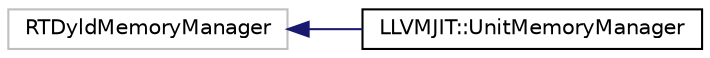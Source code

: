 digraph "Graphical Class Hierarchy"
{
  edge [fontname="Helvetica",fontsize="10",labelfontname="Helvetica",labelfontsize="10"];
  node [fontname="Helvetica",fontsize="10",shape=record];
  rankdir="LR";
  Node1240 [label="RTDyldMemoryManager",height=0.2,width=0.4,color="grey75", fillcolor="white", style="filled"];
  Node1240 -> Node0 [dir="back",color="midnightblue",fontsize="10",style="solid",fontname="Helvetica"];
  Node0 [label="LLVMJIT::UnitMemoryManager",height=0.2,width=0.4,color="black", fillcolor="white", style="filled",URL="$struct_l_l_v_m_j_i_t_1_1_unit_memory_manager.html"];
}
